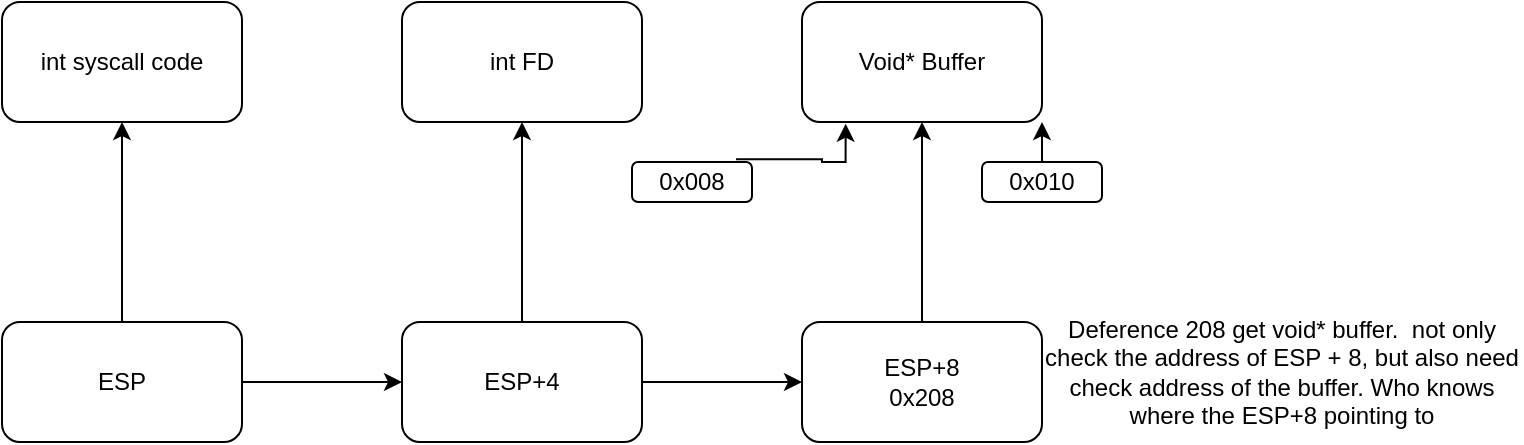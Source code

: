 <mxfile version="13.10.0" type="github">
  <diagram id="5jlkh1vB7oCjUuGCAA8b" name="Page-1">
    <mxGraphModel dx="813" dy="454" grid="1" gridSize="10" guides="1" tooltips="1" connect="1" arrows="1" fold="1" page="1" pageScale="1" pageWidth="850" pageHeight="1100" math="0" shadow="0">
      <root>
        <mxCell id="0" />
        <mxCell id="1" parent="0" />
        <mxCell id="0KiW9_K8kbpAwRVkYxgG-3" value="" style="edgeStyle=orthogonalEdgeStyle;rounded=0;orthogonalLoop=1;jettySize=auto;html=1;" edge="1" parent="1" source="0KiW9_K8kbpAwRVkYxgG-1" target="0KiW9_K8kbpAwRVkYxgG-2">
          <mxGeometry relative="1" as="geometry" />
        </mxCell>
        <mxCell id="0KiW9_K8kbpAwRVkYxgG-5" value="" style="edgeStyle=orthogonalEdgeStyle;rounded=0;orthogonalLoop=1;jettySize=auto;html=1;" edge="1" parent="1" source="0KiW9_K8kbpAwRVkYxgG-1" target="0KiW9_K8kbpAwRVkYxgG-4">
          <mxGeometry relative="1" as="geometry" />
        </mxCell>
        <mxCell id="0KiW9_K8kbpAwRVkYxgG-1" value="ESP" style="rounded=1;whiteSpace=wrap;html=1;" vertex="1" parent="1">
          <mxGeometry x="80" y="270" width="120" height="60" as="geometry" />
        </mxCell>
        <mxCell id="0KiW9_K8kbpAwRVkYxgG-2" value="int syscall code" style="whiteSpace=wrap;html=1;rounded=1;" vertex="1" parent="1">
          <mxGeometry x="80" y="110" width="120" height="60" as="geometry" />
        </mxCell>
        <mxCell id="0KiW9_K8kbpAwRVkYxgG-7" value="" style="edgeStyle=orthogonalEdgeStyle;rounded=0;orthogonalLoop=1;jettySize=auto;html=1;" edge="1" parent="1" source="0KiW9_K8kbpAwRVkYxgG-4" target="0KiW9_K8kbpAwRVkYxgG-6">
          <mxGeometry relative="1" as="geometry" />
        </mxCell>
        <mxCell id="0KiW9_K8kbpAwRVkYxgG-9" value="" style="edgeStyle=orthogonalEdgeStyle;rounded=0;orthogonalLoop=1;jettySize=auto;html=1;" edge="1" parent="1" source="0KiW9_K8kbpAwRVkYxgG-4" target="0KiW9_K8kbpAwRVkYxgG-8">
          <mxGeometry relative="1" as="geometry" />
        </mxCell>
        <mxCell id="0KiW9_K8kbpAwRVkYxgG-4" value="ESP+4" style="rounded=1;whiteSpace=wrap;html=1;" vertex="1" parent="1">
          <mxGeometry x="280" y="270" width="120" height="60" as="geometry" />
        </mxCell>
        <mxCell id="0KiW9_K8kbpAwRVkYxgG-11" value="" style="edgeStyle=orthogonalEdgeStyle;rounded=0;orthogonalLoop=1;jettySize=auto;html=1;" edge="1" parent="1" source="0KiW9_K8kbpAwRVkYxgG-6" target="0KiW9_K8kbpAwRVkYxgG-10">
          <mxGeometry relative="1" as="geometry" />
        </mxCell>
        <mxCell id="0KiW9_K8kbpAwRVkYxgG-6" value="ESP+8&lt;br&gt;0x208" style="whiteSpace=wrap;html=1;rounded=1;" vertex="1" parent="1">
          <mxGeometry x="480" y="270" width="120" height="60" as="geometry" />
        </mxCell>
        <mxCell id="0KiW9_K8kbpAwRVkYxgG-8" value="int FD" style="rounded=1;whiteSpace=wrap;html=1;" vertex="1" parent="1">
          <mxGeometry x="280" y="110" width="120" height="60" as="geometry" />
        </mxCell>
        <mxCell id="0KiW9_K8kbpAwRVkYxgG-12" value="" style="edgeStyle=orthogonalEdgeStyle;rounded=0;orthogonalLoop=1;jettySize=auto;html=1;exitX=0.867;exitY=-0.071;exitDx=0;exitDy=0;exitPerimeter=0;entryX=0.182;entryY=1.014;entryDx=0;entryDy=0;entryPerimeter=0;" edge="1" parent="1" source="0KiW9_K8kbpAwRVkYxgG-13" target="0KiW9_K8kbpAwRVkYxgG-10">
          <mxGeometry relative="1" as="geometry">
            <mxPoint x="440" y="210" as="targetPoint" />
            <Array as="points">
              <mxPoint x="490" y="189" />
              <mxPoint x="490" y="190" />
              <mxPoint x="502" y="190" />
            </Array>
          </mxGeometry>
        </mxCell>
        <mxCell id="0KiW9_K8kbpAwRVkYxgG-10" value="Void* Buffer&lt;br&gt;" style="whiteSpace=wrap;html=1;rounded=1;" vertex="1" parent="1">
          <mxGeometry x="480" y="110" width="120" height="60" as="geometry" />
        </mxCell>
        <mxCell id="0KiW9_K8kbpAwRVkYxgG-13" value="0x008" style="rounded=1;whiteSpace=wrap;html=1;" vertex="1" parent="1">
          <mxGeometry x="395" y="190" width="60" height="20" as="geometry" />
        </mxCell>
        <mxCell id="0KiW9_K8kbpAwRVkYxgG-16" value="" style="edgeStyle=orthogonalEdgeStyle;rounded=0;orthogonalLoop=1;jettySize=auto;html=1;" edge="1" parent="1" source="0KiW9_K8kbpAwRVkYxgG-14" target="0KiW9_K8kbpAwRVkYxgG-10">
          <mxGeometry relative="1" as="geometry">
            <Array as="points">
              <mxPoint x="600" y="170" />
            </Array>
          </mxGeometry>
        </mxCell>
        <mxCell id="0KiW9_K8kbpAwRVkYxgG-14" value="0x010" style="rounded=1;whiteSpace=wrap;html=1;" vertex="1" parent="1">
          <mxGeometry x="570" y="190" width="60" height="20" as="geometry" />
        </mxCell>
        <mxCell id="0KiW9_K8kbpAwRVkYxgG-17" value="Deference 208 get void* buffer.&amp;nbsp; not only check the address of ESP + 8, but also need check address of the buffer. Who knows where the ESP+8 pointing to" style="text;html=1;strokeColor=none;fillColor=none;align=center;verticalAlign=middle;whiteSpace=wrap;rounded=0;" vertex="1" parent="1">
          <mxGeometry x="600" y="270" width="240" height="50" as="geometry" />
        </mxCell>
      </root>
    </mxGraphModel>
  </diagram>
</mxfile>
